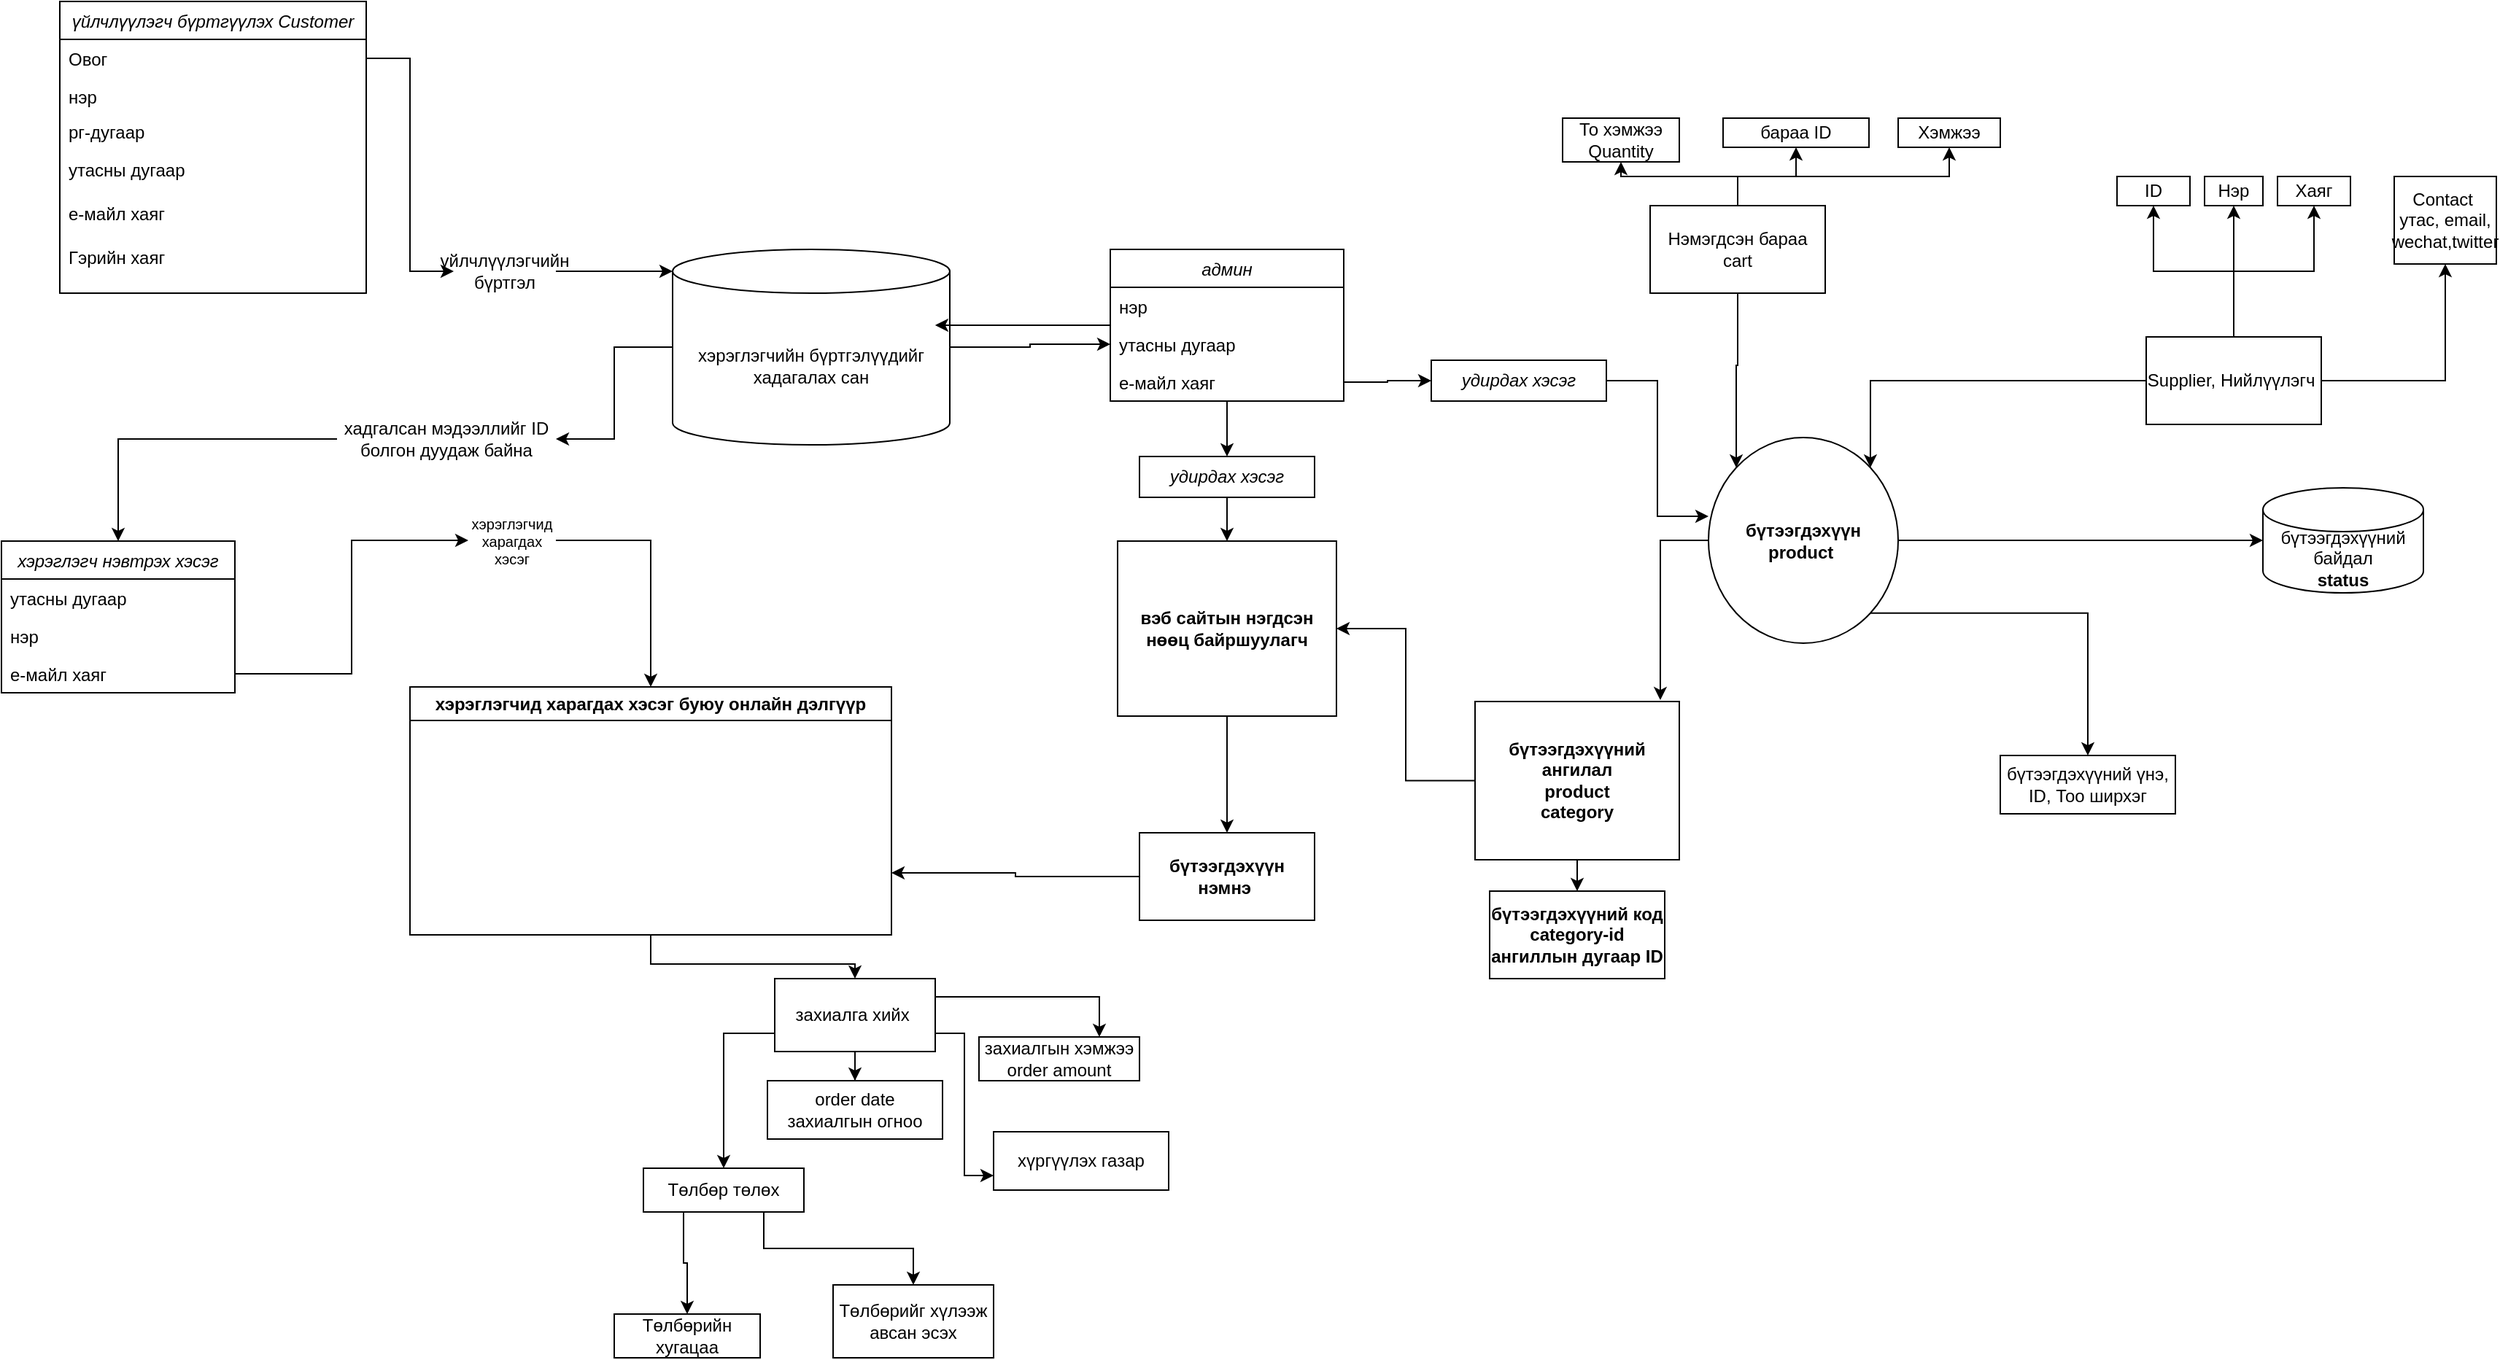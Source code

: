 <mxfile version="22.1.5" type="google">
  <diagram id="C5RBs43oDa-KdzZeNtuy" name="Page-1">
    <mxGraphModel grid="1" page="1" gridSize="10" guides="1" tooltips="1" connect="1" arrows="1" fold="1" pageScale="1" pageWidth="827" pageHeight="1169" math="0" shadow="0">
      <root>
        <mxCell id="WIyWlLk6GJQsqaUBKTNV-0" />
        <mxCell id="WIyWlLk6GJQsqaUBKTNV-1" parent="WIyWlLk6GJQsqaUBKTNV-0" />
        <mxCell id="zkfFHV4jXpPFQw0GAbJ--0" value="хэрэглэгч нэвтрэх хэсэг" style="swimlane;fontStyle=2;align=center;verticalAlign=top;childLayout=stackLayout;horizontal=1;startSize=26;horizontalStack=0;resizeParent=1;resizeLast=0;collapsible=1;marginBottom=0;rounded=0;shadow=0;strokeWidth=1;" vertex="1" parent="WIyWlLk6GJQsqaUBKTNV-1">
          <mxGeometry x="-1370" y="160" width="160" height="104" as="geometry">
            <mxRectangle x="230" y="140" width="160" height="26" as="alternateBounds" />
          </mxGeometry>
        </mxCell>
        <mxCell id="zkfFHV4jXpPFQw0GAbJ--2" value="утасны дугаар" style="text;align=left;verticalAlign=top;spacingLeft=4;spacingRight=4;overflow=hidden;rotatable=0;points=[[0,0.5],[1,0.5]];portConstraint=eastwest;rounded=0;shadow=0;html=0;" vertex="1" parent="zkfFHV4jXpPFQw0GAbJ--0">
          <mxGeometry y="26" width="160" height="26" as="geometry" />
        </mxCell>
        <mxCell id="zkfFHV4jXpPFQw0GAbJ--1" value="нэр" style="text;align=left;verticalAlign=top;spacingLeft=4;spacingRight=4;overflow=hidden;rotatable=0;points=[[0,0.5],[1,0.5]];portConstraint=eastwest;" vertex="1" parent="zkfFHV4jXpPFQw0GAbJ--0">
          <mxGeometry y="52" width="160" height="26" as="geometry" />
        </mxCell>
        <mxCell id="zkfFHV4jXpPFQw0GAbJ--3" value="е-майл хаяг" style="text;align=left;verticalAlign=top;spacingLeft=4;spacingRight=4;overflow=hidden;rotatable=0;points=[[0,0.5],[1,0.5]];portConstraint=eastwest;rounded=0;shadow=0;html=0;" vertex="1" parent="zkfFHV4jXpPFQw0GAbJ--0">
          <mxGeometry y="78" width="160" height="26" as="geometry" />
        </mxCell>
        <mxCell id="SUse24sYu-4oGpuoItzY-66" value="" style="edgeStyle=orthogonalEdgeStyle;rounded=0;orthogonalLoop=1;jettySize=auto;html=1;" edge="1" parent="WIyWlLk6GJQsqaUBKTNV-1" source="SUse24sYu-4oGpuoItzY-0" target="SUse24sYu-4oGpuoItzY-65">
          <mxGeometry relative="1" as="geometry" />
        </mxCell>
        <mxCell id="SUse24sYu-4oGpuoItzY-0" value="админ" style="swimlane;fontStyle=2;align=center;verticalAlign=top;childLayout=stackLayout;horizontal=1;startSize=26;horizontalStack=0;resizeParent=1;resizeLast=0;collapsible=1;marginBottom=0;rounded=0;shadow=0;strokeWidth=1;" vertex="1" parent="WIyWlLk6GJQsqaUBKTNV-1">
          <mxGeometry x="-610" y="-40" width="160" height="104" as="geometry">
            <mxRectangle x="230" y="140" width="160" height="26" as="alternateBounds" />
          </mxGeometry>
        </mxCell>
        <mxCell id="SUse24sYu-4oGpuoItzY-1" value="нэр" style="text;align=left;verticalAlign=top;spacingLeft=4;spacingRight=4;overflow=hidden;rotatable=0;points=[[0,0.5],[1,0.5]];portConstraint=eastwest;" vertex="1" parent="SUse24sYu-4oGpuoItzY-0">
          <mxGeometry y="26" width="160" height="26" as="geometry" />
        </mxCell>
        <mxCell id="SUse24sYu-4oGpuoItzY-2" value="утасны дугаар" style="text;align=left;verticalAlign=top;spacingLeft=4;spacingRight=4;overflow=hidden;rotatable=0;points=[[0,0.5],[1,0.5]];portConstraint=eastwest;rounded=0;shadow=0;html=0;" vertex="1" parent="SUse24sYu-4oGpuoItzY-0">
          <mxGeometry y="52" width="160" height="26" as="geometry" />
        </mxCell>
        <mxCell id="SUse24sYu-4oGpuoItzY-3" value="е-майл хаяг" style="text;align=left;verticalAlign=top;spacingLeft=4;spacingRight=4;overflow=hidden;rotatable=0;points=[[0,0.5],[1,0.5]];portConstraint=eastwest;rounded=0;shadow=0;html=0;" vertex="1" parent="SUse24sYu-4oGpuoItzY-0">
          <mxGeometry y="78" width="160" height="26" as="geometry" />
        </mxCell>
        <mxCell id="SUse24sYu-4oGpuoItzY-5" value="үйлчлүүлэгч бүртгүүлэх Customer" style="swimlane;fontStyle=2;align=center;verticalAlign=top;childLayout=stackLayout;horizontal=1;startSize=26;horizontalStack=0;resizeParent=1;resizeLast=0;collapsible=1;marginBottom=0;rounded=0;shadow=0;strokeWidth=1;" vertex="1" parent="WIyWlLk6GJQsqaUBKTNV-1">
          <mxGeometry x="-1330" y="-210" width="210" height="200" as="geometry">
            <mxRectangle x="230" y="140" width="160" height="26" as="alternateBounds" />
          </mxGeometry>
        </mxCell>
        <mxCell id="SUse24sYu-4oGpuoItzY-11" value="Овог" style="text;align=left;verticalAlign=top;spacingLeft=4;spacingRight=4;overflow=hidden;rotatable=0;points=[[0,0.5],[1,0.5]];portConstraint=eastwest;rounded=0;shadow=0;html=0;" vertex="1" parent="SUse24sYu-4oGpuoItzY-5">
          <mxGeometry y="26" width="210" height="26" as="geometry" />
        </mxCell>
        <mxCell id="SUse24sYu-4oGpuoItzY-6" value="нэр" style="text;align=left;verticalAlign=top;spacingLeft=4;spacingRight=4;overflow=hidden;rotatable=0;points=[[0,0.5],[1,0.5]];portConstraint=eastwest;" vertex="1" parent="SUse24sYu-4oGpuoItzY-5">
          <mxGeometry y="52" width="210" height="24" as="geometry" />
        </mxCell>
        <mxCell id="SUse24sYu-4oGpuoItzY-12" value="рг-дугаар" style="text;align=left;verticalAlign=top;spacingLeft=4;spacingRight=4;overflow=hidden;rotatable=0;points=[[0,0.5],[1,0.5]];portConstraint=eastwest;rounded=0;shadow=0;html=0;" vertex="1" parent="SUse24sYu-4oGpuoItzY-5">
          <mxGeometry y="76" width="210" height="26" as="geometry" />
        </mxCell>
        <mxCell id="SUse24sYu-4oGpuoItzY-7" value="утасны дугаар" style="text;align=left;verticalAlign=top;spacingLeft=4;spacingRight=4;overflow=hidden;rotatable=0;points=[[0,0.5],[1,0.5]];portConstraint=eastwest;rounded=0;shadow=0;html=0;" vertex="1" parent="SUse24sYu-4oGpuoItzY-5">
          <mxGeometry y="102" width="210" height="30" as="geometry" />
        </mxCell>
        <mxCell id="SUse24sYu-4oGpuoItzY-8" value="е-майл хаяг" style="text;align=left;verticalAlign=top;spacingLeft=4;spacingRight=4;overflow=hidden;rotatable=0;points=[[0,0.5],[1,0.5]];portConstraint=eastwest;rounded=0;shadow=0;html=0;" vertex="1" parent="SUse24sYu-4oGpuoItzY-5">
          <mxGeometry y="132" width="210" height="30" as="geometry" />
        </mxCell>
        <mxCell id="SUse24sYu-4oGpuoItzY-150" value="Гэрийн хаяг" style="text;align=left;verticalAlign=top;spacingLeft=4;spacingRight=4;overflow=hidden;rotatable=0;points=[[0,0.5],[1,0.5]];portConstraint=eastwest;rounded=0;shadow=0;html=0;" vertex="1" parent="SUse24sYu-4oGpuoItzY-5">
          <mxGeometry y="162" width="210" height="30" as="geometry" />
        </mxCell>
        <mxCell id="SUse24sYu-4oGpuoItzY-138" style="edgeStyle=orthogonalEdgeStyle;rounded=0;orthogonalLoop=1;jettySize=auto;html=1;entryX=1;entryY=0.5;entryDx=0;entryDy=0;" edge="1" parent="WIyWlLk6GJQsqaUBKTNV-1" source="SUse24sYu-4oGpuoItzY-22" target="SUse24sYu-4oGpuoItzY-29">
          <mxGeometry relative="1" as="geometry" />
        </mxCell>
        <mxCell id="SUse24sYu-4oGpuoItzY-163" style="edgeStyle=orthogonalEdgeStyle;rounded=0;orthogonalLoop=1;jettySize=auto;html=1;exitX=1;exitY=0.5;exitDx=0;exitDy=0;exitPerimeter=0;entryX=0;entryY=0.5;entryDx=0;entryDy=0;" edge="1" parent="WIyWlLk6GJQsqaUBKTNV-1" source="SUse24sYu-4oGpuoItzY-22" target="SUse24sYu-4oGpuoItzY-2">
          <mxGeometry relative="1" as="geometry" />
        </mxCell>
        <mxCell id="SUse24sYu-4oGpuoItzY-22" value="хэрэглэгчийн бүртгэлүүдийг хадагалах сан" style="shape=cylinder3;whiteSpace=wrap;html=1;boundedLbl=1;backgroundOutline=1;size=15;" vertex="1" parent="WIyWlLk6GJQsqaUBKTNV-1">
          <mxGeometry x="-910" y="-40" width="190" height="134" as="geometry" />
        </mxCell>
        <mxCell id="SUse24sYu-4oGpuoItzY-139" style="edgeStyle=orthogonalEdgeStyle;rounded=0;orthogonalLoop=1;jettySize=auto;html=1;" edge="1" parent="WIyWlLk6GJQsqaUBKTNV-1" source="SUse24sYu-4oGpuoItzY-29" target="zkfFHV4jXpPFQw0GAbJ--0">
          <mxGeometry relative="1" as="geometry" />
        </mxCell>
        <mxCell id="SUse24sYu-4oGpuoItzY-29" value="хадгалсан мэдээллийг ID болгон дуудаж байна" style="text;html=1;strokeColor=none;fillColor=none;align=center;verticalAlign=middle;whiteSpace=wrap;rounded=0;" vertex="1" parent="WIyWlLk6GJQsqaUBKTNV-1">
          <mxGeometry x="-1140" y="70" width="150" height="40" as="geometry" />
        </mxCell>
        <mxCell id="SUse24sYu-4oGpuoItzY-142" style="edgeStyle=orthogonalEdgeStyle;rounded=0;orthogonalLoop=1;jettySize=auto;html=1;" edge="1" parent="WIyWlLk6GJQsqaUBKTNV-1" source="SUse24sYu-4oGpuoItzY-36" target="SUse24sYu-4oGpuoItzY-143">
          <mxGeometry relative="1" as="geometry">
            <mxPoint x="-780" y="490" as="targetPoint" />
          </mxGeometry>
        </mxCell>
        <mxCell id="SUse24sYu-4oGpuoItzY-36" value="хэрэглэгчид харагдах хэсэг буюу онлайн дэлгүүр" style="swimlane;whiteSpace=wrap;html=1;" vertex="1" parent="WIyWlLk6GJQsqaUBKTNV-1">
          <mxGeometry x="-1090" y="260" width="330" height="170" as="geometry" />
        </mxCell>
        <mxCell id="SUse24sYu-4oGpuoItzY-141" style="edgeStyle=orthogonalEdgeStyle;rounded=0;orthogonalLoop=1;jettySize=auto;html=1;exitX=1;exitY=0.5;exitDx=0;exitDy=0;entryX=0.5;entryY=0;entryDx=0;entryDy=0;" edge="1" parent="WIyWlLk6GJQsqaUBKTNV-1" source="SUse24sYu-4oGpuoItzY-39" target="SUse24sYu-4oGpuoItzY-36">
          <mxGeometry relative="1" as="geometry" />
        </mxCell>
        <mxCell id="SUse24sYu-4oGpuoItzY-39" value="хэрэглэгчид харагдах хэсэг" style="text;html=1;strokeColor=none;fillColor=none;align=center;verticalAlign=middle;whiteSpace=wrap;rounded=0;fontSize=10;" vertex="1" parent="WIyWlLk6GJQsqaUBKTNV-1">
          <mxGeometry x="-1050" y="134.5" width="60" height="50" as="geometry" />
        </mxCell>
        <mxCell id="SUse24sYu-4oGpuoItzY-21" value="үйлчлүүлэгчийн бүртгэл" style="text;html=1;strokeColor=none;fillColor=none;align=center;verticalAlign=middle;whiteSpace=wrap;rounded=0;" vertex="1" parent="WIyWlLk6GJQsqaUBKTNV-1">
          <mxGeometry x="-1060" y="-50" width="70" height="50" as="geometry" />
        </mxCell>
        <mxCell id="SUse24sYu-4oGpuoItzY-55" style="edgeStyle=orthogonalEdgeStyle;rounded=0;orthogonalLoop=1;jettySize=auto;html=1;entryX=0.947;entryY=0.388;entryDx=0;entryDy=0;entryPerimeter=0;" edge="1" parent="WIyWlLk6GJQsqaUBKTNV-1" source="SUse24sYu-4oGpuoItzY-0" target="SUse24sYu-4oGpuoItzY-22">
          <mxGeometry relative="1" as="geometry" />
        </mxCell>
        <mxCell id="SUse24sYu-4oGpuoItzY-123" style="edgeStyle=orthogonalEdgeStyle;rounded=0;orthogonalLoop=1;jettySize=auto;html=1;" edge="1" parent="WIyWlLk6GJQsqaUBKTNV-1" source="SUse24sYu-4oGpuoItzY-65" target="SUse24sYu-4oGpuoItzY-68">
          <mxGeometry relative="1" as="geometry" />
        </mxCell>
        <mxCell id="SUse24sYu-4oGpuoItzY-65" value="удирдах хэсэг" style="whiteSpace=wrap;html=1;verticalAlign=top;fontStyle=2;startSize=26;rounded=0;shadow=0;strokeWidth=1;" vertex="1" parent="WIyWlLk6GJQsqaUBKTNV-1">
          <mxGeometry x="-590" y="102" width="120" height="28" as="geometry" />
        </mxCell>
        <mxCell id="SUse24sYu-4oGpuoItzY-133" value="" style="edgeStyle=orthogonalEdgeStyle;rounded=0;orthogonalLoop=1;jettySize=auto;html=1;" edge="1" parent="WIyWlLk6GJQsqaUBKTNV-1" source="SUse24sYu-4oGpuoItzY-68" target="SUse24sYu-4oGpuoItzY-132">
          <mxGeometry relative="1" as="geometry" />
        </mxCell>
        <mxCell id="SUse24sYu-4oGpuoItzY-68" value="вэб сайтын нэгдсэн нөөц байршуулагч" style="whiteSpace=wrap;html=1;fontStyle=1;startSize=23;" vertex="1" parent="WIyWlLk6GJQsqaUBKTNV-1">
          <mxGeometry x="-605" y="160" width="150" height="120" as="geometry" />
        </mxCell>
        <mxCell id="SUse24sYu-4oGpuoItzY-118" value="" style="edgeStyle=orthogonalEdgeStyle;rounded=0;orthogonalLoop=1;jettySize=auto;html=1;" edge="1" parent="WIyWlLk6GJQsqaUBKTNV-1" source="SUse24sYu-4oGpuoItzY-70" target="SUse24sYu-4oGpuoItzY-117">
          <mxGeometry relative="1" as="geometry" />
        </mxCell>
        <mxCell id="SUse24sYu-4oGpuoItzY-70" value="бүтээгдэхүүний ангилал&lt;br&gt;product&lt;br&gt;category" style="whiteSpace=wrap;html=1;fontStyle=1;startSize=23;" vertex="1" parent="WIyWlLk6GJQsqaUBKTNV-1">
          <mxGeometry x="-360" y="270" width="140" height="108.5" as="geometry" />
        </mxCell>
        <mxCell id="SUse24sYu-4oGpuoItzY-83" value="" style="edgeStyle=orthogonalEdgeStyle;rounded=0;orthogonalLoop=1;jettySize=auto;html=1;" edge="1" parent="WIyWlLk6GJQsqaUBKTNV-1" source="SUse24sYu-4oGpuoItzY-74" target="SUse24sYu-4oGpuoItzY-91">
          <mxGeometry relative="1" as="geometry">
            <mxPoint x="-150" y="256" as="targetPoint" />
          </mxGeometry>
        </mxCell>
        <mxCell id="SUse24sYu-4oGpuoItzY-89" style="edgeStyle=orthogonalEdgeStyle;rounded=0;orthogonalLoop=1;jettySize=auto;html=1;exitX=1;exitY=1;exitDx=0;exitDy=0;" edge="1" parent="WIyWlLk6GJQsqaUBKTNV-1" source="SUse24sYu-4oGpuoItzY-74" target="SUse24sYu-4oGpuoItzY-90">
          <mxGeometry relative="1" as="geometry">
            <mxPoint x="-170" y="350" as="targetPoint" />
          </mxGeometry>
        </mxCell>
        <mxCell id="SUse24sYu-4oGpuoItzY-74" value="бүтээгдэхүүн&lt;br&gt;product&amp;nbsp;" style="ellipse;whiteSpace=wrap;html=1;fontStyle=1;startSize=23;" vertex="1" parent="WIyWlLk6GJQsqaUBKTNV-1">
          <mxGeometry x="-200" y="89" width="130" height="141" as="geometry" />
        </mxCell>
        <mxCell id="SUse24sYu-4oGpuoItzY-90" value="бүтээгдэхүүний үнэ, ID, Тоо ширхэг" style="rounded=0;whiteSpace=wrap;html=1;" vertex="1" parent="WIyWlLk6GJQsqaUBKTNV-1">
          <mxGeometry y="307" width="120" height="40" as="geometry" />
        </mxCell>
        <mxCell id="SUse24sYu-4oGpuoItzY-91" value="бүтээгдэхүүний байдал&lt;br style=&quot;border-color: var(--border-color); font-weight: 700;&quot;&gt;&lt;span style=&quot;font-weight: 700;&quot;&gt;status&lt;/span&gt;" style="shape=cylinder3;whiteSpace=wrap;html=1;boundedLbl=1;backgroundOutline=1;size=15;" vertex="1" parent="WIyWlLk6GJQsqaUBKTNV-1">
          <mxGeometry x="180" y="123.5" width="110" height="72" as="geometry" />
        </mxCell>
        <mxCell id="SUse24sYu-4oGpuoItzY-96" value="" style="edgeStyle=orthogonalEdgeStyle;rounded=0;orthogonalLoop=1;jettySize=auto;html=1;" edge="1" parent="WIyWlLk6GJQsqaUBKTNV-1" source="SUse24sYu-4oGpuoItzY-94" target="SUse24sYu-4oGpuoItzY-95">
          <mxGeometry relative="1" as="geometry" />
        </mxCell>
        <mxCell id="SUse24sYu-4oGpuoItzY-97" style="edgeStyle=orthogonalEdgeStyle;rounded=0;orthogonalLoop=1;jettySize=auto;html=1;exitX=0.5;exitY=0;exitDx=0;exitDy=0;" edge="1" parent="WIyWlLk6GJQsqaUBKTNV-1" source="SUse24sYu-4oGpuoItzY-94" target="SUse24sYu-4oGpuoItzY-98">
          <mxGeometry relative="1" as="geometry">
            <mxPoint x="-230" y="-20" as="targetPoint" />
          </mxGeometry>
        </mxCell>
        <mxCell id="SUse24sYu-4oGpuoItzY-99" style="edgeStyle=orthogonalEdgeStyle;rounded=0;orthogonalLoop=1;jettySize=auto;html=1;exitX=0.5;exitY=0;exitDx=0;exitDy=0;" edge="1" parent="WIyWlLk6GJQsqaUBKTNV-1" source="SUse24sYu-4oGpuoItzY-94" target="SUse24sYu-4oGpuoItzY-100">
          <mxGeometry relative="1" as="geometry">
            <mxPoint x="-70" y="-50" as="targetPoint" />
          </mxGeometry>
        </mxCell>
        <mxCell id="SUse24sYu-4oGpuoItzY-101" style="edgeStyle=orthogonalEdgeStyle;rounded=0;orthogonalLoop=1;jettySize=auto;html=1;exitX=0.5;exitY=1;exitDx=0;exitDy=0;entryX=0;entryY=0;entryDx=0;entryDy=0;" edge="1" parent="WIyWlLk6GJQsqaUBKTNV-1" source="SUse24sYu-4oGpuoItzY-94" target="SUse24sYu-4oGpuoItzY-74">
          <mxGeometry relative="1" as="geometry" />
        </mxCell>
        <mxCell id="SUse24sYu-4oGpuoItzY-94" value="Нэмэгдсэн бараа&lt;br&gt;cart" style="rounded=0;whiteSpace=wrap;html=1;" vertex="1" parent="WIyWlLk6GJQsqaUBKTNV-1">
          <mxGeometry x="-240" y="-70" width="120" height="60" as="geometry" />
        </mxCell>
        <mxCell id="SUse24sYu-4oGpuoItzY-95" value="бараа ID" style="whiteSpace=wrap;html=1;rounded=0;" vertex="1" parent="WIyWlLk6GJQsqaUBKTNV-1">
          <mxGeometry x="-190" y="-130" width="100" height="20" as="geometry" />
        </mxCell>
        <mxCell id="SUse24sYu-4oGpuoItzY-98" value="То хэмжээ&lt;br&gt;Quantity" style="rounded=0;whiteSpace=wrap;html=1;" vertex="1" parent="WIyWlLk6GJQsqaUBKTNV-1">
          <mxGeometry x="-300" y="-130" width="80" height="30" as="geometry" />
        </mxCell>
        <mxCell id="SUse24sYu-4oGpuoItzY-100" value="Хэмжээ" style="rounded=0;whiteSpace=wrap;html=1;" vertex="1" parent="WIyWlLk6GJQsqaUBKTNV-1">
          <mxGeometry x="-70" y="-130" width="70" height="20" as="geometry" />
        </mxCell>
        <mxCell id="SUse24sYu-4oGpuoItzY-105" value="" style="edgeStyle=orthogonalEdgeStyle;rounded=0;orthogonalLoop=1;jettySize=auto;html=1;" edge="1" parent="WIyWlLk6GJQsqaUBKTNV-1" source="SUse24sYu-4oGpuoItzY-102" target="SUse24sYu-4oGpuoItzY-104">
          <mxGeometry relative="1" as="geometry" />
        </mxCell>
        <mxCell id="SUse24sYu-4oGpuoItzY-106" style="edgeStyle=orthogonalEdgeStyle;rounded=0;orthogonalLoop=1;jettySize=auto;html=1;" edge="1" parent="WIyWlLk6GJQsqaUBKTNV-1" source="SUse24sYu-4oGpuoItzY-102" target="SUse24sYu-4oGpuoItzY-107">
          <mxGeometry relative="1" as="geometry">
            <mxPoint x="100" y="-50" as="targetPoint" />
          </mxGeometry>
        </mxCell>
        <mxCell id="SUse24sYu-4oGpuoItzY-108" style="edgeStyle=orthogonalEdgeStyle;rounded=0;orthogonalLoop=1;jettySize=auto;html=1;" edge="1" parent="WIyWlLk6GJQsqaUBKTNV-1" source="SUse24sYu-4oGpuoItzY-102" target="SUse24sYu-4oGpuoItzY-109">
          <mxGeometry relative="1" as="geometry">
            <mxPoint x="220" y="-70" as="targetPoint" />
          </mxGeometry>
        </mxCell>
        <mxCell id="SUse24sYu-4oGpuoItzY-110" style="edgeStyle=orthogonalEdgeStyle;rounded=0;orthogonalLoop=1;jettySize=auto;html=1;" edge="1" parent="WIyWlLk6GJQsqaUBKTNV-1" source="SUse24sYu-4oGpuoItzY-102" target="SUse24sYu-4oGpuoItzY-111">
          <mxGeometry relative="1" as="geometry">
            <mxPoint x="250" y="-10" as="targetPoint" />
          </mxGeometry>
        </mxCell>
        <mxCell id="SUse24sYu-4oGpuoItzY-115" style="edgeStyle=orthogonalEdgeStyle;rounded=0;orthogonalLoop=1;jettySize=auto;html=1;entryX=1;entryY=0;entryDx=0;entryDy=0;" edge="1" parent="WIyWlLk6GJQsqaUBKTNV-1" source="SUse24sYu-4oGpuoItzY-102" target="SUse24sYu-4oGpuoItzY-74">
          <mxGeometry relative="1" as="geometry" />
        </mxCell>
        <mxCell id="SUse24sYu-4oGpuoItzY-102" value="Supplier,&amp;nbsp;Нийлүүлэгч&amp;nbsp;" style="rounded=0;whiteSpace=wrap;html=1;" vertex="1" parent="WIyWlLk6GJQsqaUBKTNV-1">
          <mxGeometry x="100" y="20" width="120" height="60" as="geometry" />
        </mxCell>
        <mxCell id="SUse24sYu-4oGpuoItzY-104" value="Нэр" style="whiteSpace=wrap;html=1;rounded=0;" vertex="1" parent="WIyWlLk6GJQsqaUBKTNV-1">
          <mxGeometry x="140" y="-90" width="40" height="20" as="geometry" />
        </mxCell>
        <mxCell id="SUse24sYu-4oGpuoItzY-107" value="ID" style="rounded=0;whiteSpace=wrap;html=1;" vertex="1" parent="WIyWlLk6GJQsqaUBKTNV-1">
          <mxGeometry x="80" y="-90" width="50" height="20" as="geometry" />
        </mxCell>
        <mxCell id="SUse24sYu-4oGpuoItzY-109" value="Хаяг" style="rounded=0;whiteSpace=wrap;html=1;" vertex="1" parent="WIyWlLk6GJQsqaUBKTNV-1">
          <mxGeometry x="190" y="-90" width="50" height="20" as="geometry" />
        </mxCell>
        <mxCell id="SUse24sYu-4oGpuoItzY-111" value="Contact&amp;nbsp;&lt;br&gt;утас, email, wechat,twitter" style="rounded=0;whiteSpace=wrap;html=1;" vertex="1" parent="WIyWlLk6GJQsqaUBKTNV-1">
          <mxGeometry x="270" y="-90" width="70" height="60" as="geometry" />
        </mxCell>
        <mxCell id="SUse24sYu-4oGpuoItzY-116" style="edgeStyle=orthogonalEdgeStyle;rounded=0;orthogonalLoop=1;jettySize=auto;html=1;entryX=0.907;entryY=-0.009;entryDx=0;entryDy=0;entryPerimeter=0;" edge="1" parent="WIyWlLk6GJQsqaUBKTNV-1" source="SUse24sYu-4oGpuoItzY-74" target="SUse24sYu-4oGpuoItzY-70">
          <mxGeometry relative="1" as="geometry" />
        </mxCell>
        <mxCell id="SUse24sYu-4oGpuoItzY-117" value="бүтээгдэхүүний код&lt;br style=&quot;border-color: var(--border-color);&quot;&gt;category-id&lt;br&gt;ангиллын дугаар ID" style="whiteSpace=wrap;html=1;fontStyle=1;startSize=23;" vertex="1" parent="WIyWlLk6GJQsqaUBKTNV-1">
          <mxGeometry x="-350" y="400" width="120" height="60" as="geometry" />
        </mxCell>
        <mxCell id="SUse24sYu-4oGpuoItzY-119" style="edgeStyle=orthogonalEdgeStyle;rounded=0;orthogonalLoop=1;jettySize=auto;html=1;entryX=1;entryY=0.5;entryDx=0;entryDy=0;" edge="1" parent="WIyWlLk6GJQsqaUBKTNV-1" source="SUse24sYu-4oGpuoItzY-70" target="SUse24sYu-4oGpuoItzY-68">
          <mxGeometry relative="1" as="geometry" />
        </mxCell>
        <mxCell id="SUse24sYu-4oGpuoItzY-120" style="edgeStyle=orthogonalEdgeStyle;rounded=0;orthogonalLoop=1;jettySize=auto;html=1;exitX=0.5;exitY=1;exitDx=0;exitDy=0;" edge="1" parent="WIyWlLk6GJQsqaUBKTNV-1" source="SUse24sYu-4oGpuoItzY-68" target="SUse24sYu-4oGpuoItzY-68">
          <mxGeometry relative="1" as="geometry" />
        </mxCell>
        <mxCell id="SUse24sYu-4oGpuoItzY-128" value="удирдах хэсэг" style="whiteSpace=wrap;html=1;verticalAlign=top;fontStyle=2;startSize=26;rounded=0;shadow=0;strokeWidth=1;" vertex="1" parent="WIyWlLk6GJQsqaUBKTNV-1">
          <mxGeometry x="-390" y="36" width="120" height="28" as="geometry" />
        </mxCell>
        <mxCell id="SUse24sYu-4oGpuoItzY-129" style="edgeStyle=orthogonalEdgeStyle;rounded=0;orthogonalLoop=1;jettySize=auto;html=1;exitX=1;exitY=0.5;exitDx=0;exitDy=0;" edge="1" parent="WIyWlLk6GJQsqaUBKTNV-1" source="SUse24sYu-4oGpuoItzY-3" target="SUse24sYu-4oGpuoItzY-128">
          <mxGeometry relative="1" as="geometry" />
        </mxCell>
        <mxCell id="SUse24sYu-4oGpuoItzY-130" style="edgeStyle=orthogonalEdgeStyle;rounded=0;orthogonalLoop=1;jettySize=auto;html=1;entryX=0;entryY=0.383;entryDx=0;entryDy=0;entryPerimeter=0;" edge="1" parent="WIyWlLk6GJQsqaUBKTNV-1" source="SUse24sYu-4oGpuoItzY-128" target="SUse24sYu-4oGpuoItzY-74">
          <mxGeometry relative="1" as="geometry" />
        </mxCell>
        <mxCell id="SUse24sYu-4oGpuoItzY-134" style="edgeStyle=orthogonalEdgeStyle;rounded=0;orthogonalLoop=1;jettySize=auto;html=1;entryX=1;entryY=0.75;entryDx=0;entryDy=0;" edge="1" parent="WIyWlLk6GJQsqaUBKTNV-1" source="SUse24sYu-4oGpuoItzY-132" target="SUse24sYu-4oGpuoItzY-36">
          <mxGeometry relative="1" as="geometry" />
        </mxCell>
        <mxCell id="SUse24sYu-4oGpuoItzY-132" value="бүтээгдэхүүн нэмнэ&amp;nbsp;" style="whiteSpace=wrap;html=1;fontStyle=1;startSize=23;" vertex="1" parent="WIyWlLk6GJQsqaUBKTNV-1">
          <mxGeometry x="-590" y="360" width="120" height="60" as="geometry" />
        </mxCell>
        <mxCell id="SUse24sYu-4oGpuoItzY-135" style="edgeStyle=orthogonalEdgeStyle;rounded=0;orthogonalLoop=1;jettySize=auto;html=1;entryX=0;entryY=0.5;entryDx=0;entryDy=0;" edge="1" parent="WIyWlLk6GJQsqaUBKTNV-1" source="SUse24sYu-4oGpuoItzY-11" target="SUse24sYu-4oGpuoItzY-21">
          <mxGeometry relative="1" as="geometry" />
        </mxCell>
        <mxCell id="SUse24sYu-4oGpuoItzY-136" style="edgeStyle=orthogonalEdgeStyle;rounded=0;orthogonalLoop=1;jettySize=auto;html=1;entryX=0;entryY=0;entryDx=0;entryDy=15;entryPerimeter=0;" edge="1" parent="WIyWlLk6GJQsqaUBKTNV-1" source="SUse24sYu-4oGpuoItzY-21" target="SUse24sYu-4oGpuoItzY-22">
          <mxGeometry relative="1" as="geometry" />
        </mxCell>
        <mxCell id="SUse24sYu-4oGpuoItzY-140" style="edgeStyle=orthogonalEdgeStyle;rounded=0;orthogonalLoop=1;jettySize=auto;html=1;exitX=1;exitY=0.5;exitDx=0;exitDy=0;entryX=0;entryY=0.5;entryDx=0;entryDy=0;" edge="1" parent="WIyWlLk6GJQsqaUBKTNV-1" source="zkfFHV4jXpPFQw0GAbJ--3" target="SUse24sYu-4oGpuoItzY-39">
          <mxGeometry relative="1" as="geometry">
            <mxPoint x="-1090" y="161" as="targetPoint" />
          </mxGeometry>
        </mxCell>
        <mxCell id="SUse24sYu-4oGpuoItzY-146" style="edgeStyle=orthogonalEdgeStyle;rounded=0;orthogonalLoop=1;jettySize=auto;html=1;exitX=1;exitY=0.25;exitDx=0;exitDy=0;entryX=0.75;entryY=0;entryDx=0;entryDy=0;" edge="1" parent="WIyWlLk6GJQsqaUBKTNV-1" source="SUse24sYu-4oGpuoItzY-143" target="SUse24sYu-4oGpuoItzY-145">
          <mxGeometry relative="1" as="geometry" />
        </mxCell>
        <mxCell id="SUse24sYu-4oGpuoItzY-147" style="edgeStyle=orthogonalEdgeStyle;rounded=0;orthogonalLoop=1;jettySize=auto;html=1;exitX=0.5;exitY=1;exitDx=0;exitDy=0;" edge="1" parent="WIyWlLk6GJQsqaUBKTNV-1" source="SUse24sYu-4oGpuoItzY-143" target="SUse24sYu-4oGpuoItzY-148">
          <mxGeometry relative="1" as="geometry">
            <mxPoint x="-740" y="570" as="targetPoint" />
          </mxGeometry>
        </mxCell>
        <mxCell id="SUse24sYu-4oGpuoItzY-156" style="edgeStyle=orthogonalEdgeStyle;rounded=0;orthogonalLoop=1;jettySize=auto;html=1;exitX=0;exitY=0.75;exitDx=0;exitDy=0;" edge="1" parent="WIyWlLk6GJQsqaUBKTNV-1" source="SUse24sYu-4oGpuoItzY-143" target="SUse24sYu-4oGpuoItzY-157">
          <mxGeometry relative="1" as="geometry">
            <mxPoint x="-870" y="600" as="targetPoint" />
          </mxGeometry>
        </mxCell>
        <mxCell id="SUse24sYu-4oGpuoItzY-158" style="edgeStyle=orthogonalEdgeStyle;rounded=0;orthogonalLoop=1;jettySize=auto;html=1;exitX=1;exitY=0.75;exitDx=0;exitDy=0;entryX=0;entryY=0.75;entryDx=0;entryDy=0;" edge="1" parent="WIyWlLk6GJQsqaUBKTNV-1" source="SUse24sYu-4oGpuoItzY-143" target="SUse24sYu-4oGpuoItzY-153">
          <mxGeometry relative="1" as="geometry" />
        </mxCell>
        <mxCell id="SUse24sYu-4oGpuoItzY-143" value="захиалга хийх&amp;nbsp;" style="rounded=0;whiteSpace=wrap;html=1;" vertex="1" parent="WIyWlLk6GJQsqaUBKTNV-1">
          <mxGeometry x="-840" y="460" width="110" height="50" as="geometry" />
        </mxCell>
        <mxCell id="SUse24sYu-4oGpuoItzY-145" value="захиалгын хэмжээ&lt;br&gt;order amount" style="rounded=0;whiteSpace=wrap;html=1;" vertex="1" parent="WIyWlLk6GJQsqaUBKTNV-1">
          <mxGeometry x="-700" y="500" width="110" height="30" as="geometry" />
        </mxCell>
        <mxCell id="SUse24sYu-4oGpuoItzY-148" value="order date&lt;br&gt;захиалгын огноо" style="rounded=0;whiteSpace=wrap;html=1;" vertex="1" parent="WIyWlLk6GJQsqaUBKTNV-1">
          <mxGeometry x="-845" y="530" width="120" height="40" as="geometry" />
        </mxCell>
        <mxCell id="SUse24sYu-4oGpuoItzY-153" value="хүргүүлэх газар" style="rounded=0;whiteSpace=wrap;html=1;" vertex="1" parent="WIyWlLk6GJQsqaUBKTNV-1">
          <mxGeometry x="-690" y="565" width="120" height="40" as="geometry" />
        </mxCell>
        <mxCell id="SUse24sYu-4oGpuoItzY-159" style="edgeStyle=orthogonalEdgeStyle;rounded=0;orthogonalLoop=1;jettySize=auto;html=1;exitX=0.75;exitY=1;exitDx=0;exitDy=0;" edge="1" parent="WIyWlLk6GJQsqaUBKTNV-1" source="SUse24sYu-4oGpuoItzY-157" target="SUse24sYu-4oGpuoItzY-160">
          <mxGeometry relative="1" as="geometry">
            <mxPoint x="-820" y="650" as="targetPoint" />
          </mxGeometry>
        </mxCell>
        <mxCell id="SUse24sYu-4oGpuoItzY-161" style="edgeStyle=orthogonalEdgeStyle;rounded=0;orthogonalLoop=1;jettySize=auto;html=1;exitX=0.25;exitY=1;exitDx=0;exitDy=0;" edge="1" parent="WIyWlLk6GJQsqaUBKTNV-1" source="SUse24sYu-4oGpuoItzY-157" target="SUse24sYu-4oGpuoItzY-162">
          <mxGeometry relative="1" as="geometry">
            <mxPoint x="-890" y="670" as="targetPoint" />
          </mxGeometry>
        </mxCell>
        <mxCell id="SUse24sYu-4oGpuoItzY-157" value="Төлбөр төлөх" style="rounded=0;whiteSpace=wrap;html=1;" vertex="1" parent="WIyWlLk6GJQsqaUBKTNV-1">
          <mxGeometry x="-930" y="590" width="110" height="30" as="geometry" />
        </mxCell>
        <mxCell id="SUse24sYu-4oGpuoItzY-160" value="Төлбөрийг хүлээж авсан эсэх" style="rounded=0;whiteSpace=wrap;html=1;" vertex="1" parent="WIyWlLk6GJQsqaUBKTNV-1">
          <mxGeometry x="-800" y="670" width="110" height="50" as="geometry" />
        </mxCell>
        <mxCell id="SUse24sYu-4oGpuoItzY-162" value="Төлбөрийн хугацаа" style="rounded=0;whiteSpace=wrap;html=1;" vertex="1" parent="WIyWlLk6GJQsqaUBKTNV-1">
          <mxGeometry x="-950" y="690" width="100" height="30" as="geometry" />
        </mxCell>
      </root>
    </mxGraphModel>
  </diagram>
</mxfile>
